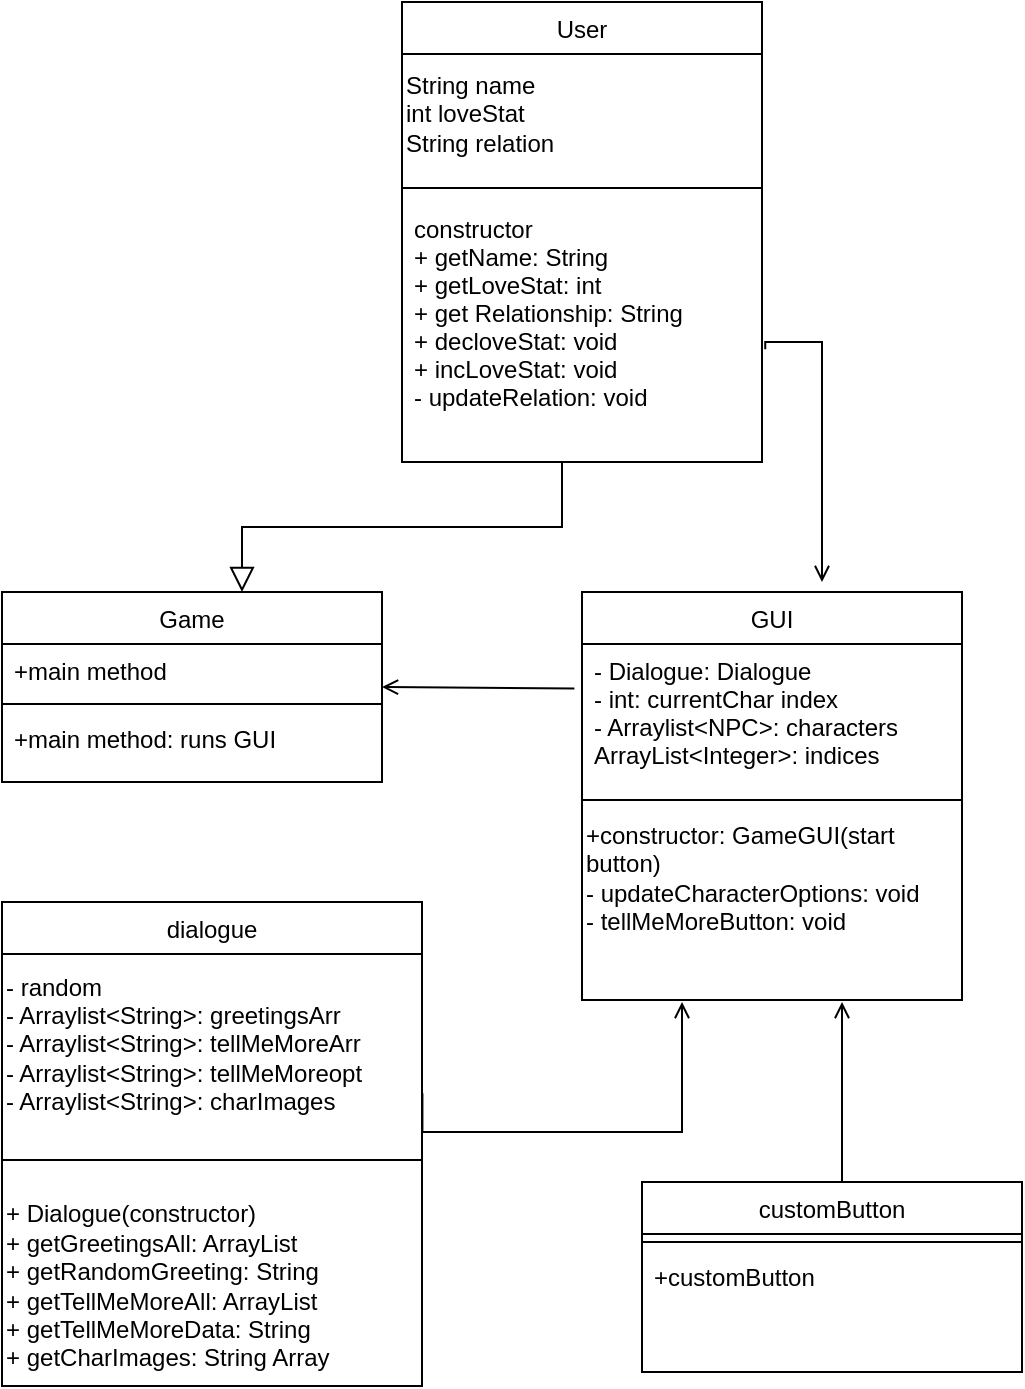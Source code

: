 <mxfile version="27.0.3">
  <diagram id="C5RBs43oDa-KdzZeNtuy" name="Page-1">
    <mxGraphModel grid="1" page="1" gridSize="10" guides="1" tooltips="1" connect="1" arrows="1" fold="1" pageScale="1" pageWidth="827" pageHeight="1169" math="0" shadow="0">
      <root>
        <mxCell id="WIyWlLk6GJQsqaUBKTNV-0" />
        <mxCell id="WIyWlLk6GJQsqaUBKTNV-1" parent="WIyWlLk6GJQsqaUBKTNV-0" />
        <mxCell id="zkfFHV4jXpPFQw0GAbJ--0" value="Game" style="swimlane;fontStyle=0;align=center;verticalAlign=top;childLayout=stackLayout;horizontal=1;startSize=26;horizontalStack=0;resizeParent=1;resizeLast=0;collapsible=1;marginBottom=0;rounded=0;shadow=0;strokeWidth=1;" vertex="1" parent="WIyWlLk6GJQsqaUBKTNV-1">
          <mxGeometry x="180" y="465" width="190" height="95" as="geometry">
            <mxRectangle x="230" y="140" width="160" height="26" as="alternateBounds" />
          </mxGeometry>
        </mxCell>
        <mxCell id="zkfFHV4jXpPFQw0GAbJ--1" value="+main method" style="text;align=left;verticalAlign=top;spacingLeft=4;spacingRight=4;overflow=hidden;rotatable=0;points=[[0,0.5],[1,0.5]];portConstraint=eastwest;" vertex="1" parent="zkfFHV4jXpPFQw0GAbJ--0">
          <mxGeometry y="26" width="190" height="26" as="geometry" />
        </mxCell>
        <mxCell id="zkfFHV4jXpPFQw0GAbJ--4" value="" style="line;html=1;strokeWidth=1;align=left;verticalAlign=middle;spacingTop=-1;spacingLeft=3;spacingRight=3;rotatable=0;labelPosition=right;points=[];portConstraint=eastwest;" vertex="1" parent="zkfFHV4jXpPFQw0GAbJ--0">
          <mxGeometry y="52" width="190" height="8" as="geometry" />
        </mxCell>
        <mxCell id="zkfFHV4jXpPFQw0GAbJ--5" value="+main method: runs GUI" style="text;align=left;verticalAlign=top;spacingLeft=4;spacingRight=4;overflow=hidden;rotatable=0;points=[[0,0.5],[1,0.5]];portConstraint=eastwest;" vertex="1" parent="zkfFHV4jXpPFQw0GAbJ--0">
          <mxGeometry y="60" width="190" height="26" as="geometry" />
        </mxCell>
        <mxCell id="zkfFHV4jXpPFQw0GAbJ--17" value="GUI" style="swimlane;fontStyle=0;align=center;verticalAlign=top;childLayout=stackLayout;horizontal=1;startSize=26;horizontalStack=0;resizeParent=1;resizeLast=0;collapsible=1;marginBottom=0;rounded=0;shadow=0;strokeWidth=1;" vertex="1" parent="WIyWlLk6GJQsqaUBKTNV-1">
          <mxGeometry x="470" y="465" width="190" height="204" as="geometry">
            <mxRectangle x="550" y="140" width="160" height="26" as="alternateBounds" />
          </mxGeometry>
        </mxCell>
        <mxCell id="zkfFHV4jXpPFQw0GAbJ--18" value="- Dialogue: Dialogue&#xa;- int: currentChar index&#xa;- Arraylist&lt;NPC&gt;: characters&#xa;ArrayList&lt;Integer&gt;: indices" style="text;align=left;verticalAlign=top;spacingLeft=4;spacingRight=4;overflow=hidden;rotatable=0;points=[[0,0.5],[1,0.5]];portConstraint=eastwest;" vertex="1" parent="zkfFHV4jXpPFQw0GAbJ--17">
          <mxGeometry y="26" width="190" height="74" as="geometry" />
        </mxCell>
        <mxCell id="zkfFHV4jXpPFQw0GAbJ--23" value="" style="line;html=1;strokeWidth=1;align=left;verticalAlign=middle;spacingTop=-1;spacingLeft=3;spacingRight=3;rotatable=0;labelPosition=right;points=[];portConstraint=eastwest;" vertex="1" parent="zkfFHV4jXpPFQw0GAbJ--17">
          <mxGeometry y="100" width="190" height="8" as="geometry" />
        </mxCell>
        <mxCell id="rBpEPiNif5tOkSQjj62N-2" value="+constructor: GameGUI(start&lt;div&gt;button)&lt;/div&gt;&lt;div&gt;- updateCharacterOptions: void&lt;/div&gt;&lt;div&gt;- tellMeMoreButton: void&lt;/div&gt;" style="text;html=1;align=left;verticalAlign=middle;resizable=0;points=[];autosize=1;strokeColor=none;fillColor=none;" vertex="1" parent="zkfFHV4jXpPFQw0GAbJ--17">
          <mxGeometry y="108" width="190" height="70" as="geometry" />
        </mxCell>
        <mxCell id="Lh1UgICjy2A4SniPim3c-18" value="dialogue" style="swimlane;fontStyle=0;align=center;verticalAlign=top;childLayout=stackLayout;horizontal=1;startSize=26;horizontalStack=0;resizeParent=1;resizeLast=0;collapsible=1;marginBottom=0;rounded=0;shadow=0;strokeWidth=1;" vertex="1" parent="WIyWlLk6GJQsqaUBKTNV-1">
          <mxGeometry x="180" y="620" width="210" height="242" as="geometry">
            <mxRectangle x="550" y="140" width="160" height="26" as="alternateBounds" />
          </mxGeometry>
        </mxCell>
        <mxCell id="rBpEPiNif5tOkSQjj62N-4" value="- random&lt;div&gt;- Arraylist&amp;lt;String&amp;gt;: greetingsArr&lt;/div&gt;&lt;div&gt;&lt;div&gt;- Arraylist&amp;lt;String&amp;gt;: tellMeMoreArr&lt;/div&gt;&lt;div&gt;&lt;div&gt;- Arraylist&amp;lt;String&amp;gt;: tellMeMoreopt&lt;/div&gt;&lt;div&gt;&lt;div&gt;- Arraylist&amp;lt;String&amp;gt;: charImages&lt;/div&gt;&lt;/div&gt;&lt;/div&gt;&lt;/div&gt;" style="text;html=1;align=left;verticalAlign=middle;resizable=0;points=[];autosize=1;strokeColor=none;fillColor=none;" vertex="1" parent="Lh1UgICjy2A4SniPim3c-18">
          <mxGeometry y="26" width="210" height="90" as="geometry" />
        </mxCell>
        <mxCell id="Lh1UgICjy2A4SniPim3c-20" value="" style="line;html=1;strokeWidth=1;align=left;verticalAlign=middle;spacingTop=-1;spacingLeft=3;spacingRight=3;rotatable=0;labelPosition=right;points=[];portConstraint=eastwest;" vertex="1" parent="Lh1UgICjy2A4SniPim3c-18">
          <mxGeometry y="116" width="210" height="26" as="geometry" />
        </mxCell>
        <mxCell id="rBpEPiNif5tOkSQjj62N-5" value="+ Dialogue(constructor)&lt;div&gt;+ getGreetingsAll: ArrayList&lt;/div&gt;&lt;div&gt;+ getRandomGreeting: String&lt;/div&gt;&lt;div&gt;+ getTellMeMoreAll: ArrayList&lt;/div&gt;&lt;div&gt;+ getTellMeMoreData: String&lt;/div&gt;&lt;div&gt;+ getCharImages: String Array&lt;/div&gt;" style="text;html=1;align=left;verticalAlign=middle;resizable=0;points=[];autosize=1;strokeColor=none;fillColor=none;" vertex="1" parent="Lh1UgICjy2A4SniPim3c-18">
          <mxGeometry y="142" width="210" height="100" as="geometry" />
        </mxCell>
        <mxCell id="Lh1UgICjy2A4SniPim3c-32" value="User" style="swimlane;fontStyle=0;align=center;verticalAlign=top;childLayout=stackLayout;horizontal=1;startSize=26;horizontalStack=0;resizeParent=1;resizeLast=0;collapsible=1;marginBottom=0;rounded=0;shadow=0;strokeWidth=1;" vertex="1" parent="WIyWlLk6GJQsqaUBKTNV-1">
          <mxGeometry x="380" y="170" width="180" height="230" as="geometry">
            <mxRectangle x="550" y="140" width="160" height="26" as="alternateBounds" />
          </mxGeometry>
        </mxCell>
        <mxCell id="rBpEPiNif5tOkSQjj62N-0" value="String name&lt;div&gt;int loveStat&lt;/div&gt;&lt;div&gt;String relation&lt;/div&gt;" style="text;html=1;align=left;verticalAlign=middle;resizable=0;points=[];autosize=1;strokeColor=none;fillColor=none;" vertex="1" parent="Lh1UgICjy2A4SniPim3c-32">
          <mxGeometry y="26" width="180" height="60" as="geometry" />
        </mxCell>
        <mxCell id="Lh1UgICjy2A4SniPim3c-34" value="" style="line;html=1;strokeWidth=1;align=left;verticalAlign=middle;spacingTop=-1;spacingLeft=3;spacingRight=3;rotatable=0;labelPosition=right;points=[];portConstraint=eastwest;" vertex="1" parent="Lh1UgICjy2A4SniPim3c-32">
          <mxGeometry y="86" width="180" height="14" as="geometry" />
        </mxCell>
        <mxCell id="Lh1UgICjy2A4SniPim3c-35" value="constructor&#xa;+ getName: String&#xa;+ getLoveStat: int&#xa;+ get Relationship: String&#xa;+ decloveStat: void&#xa;+ incLoveStat: void&#xa;- updateRelation: void" style="text;align=left;verticalAlign=top;spacingLeft=4;spacingRight=4;overflow=hidden;rotatable=0;points=[[0,0.5],[1,0.5]];portConstraint=eastwest;" vertex="1" parent="Lh1UgICjy2A4SniPim3c-32">
          <mxGeometry y="100" width="180" height="130" as="geometry" />
        </mxCell>
        <mxCell id="Lh1UgICjy2A4SniPim3c-36" value="" style="endArrow=open;shadow=0;strokeWidth=1;rounded=0;curved=0;endFill=1;edgeStyle=elbowEdgeStyle;elbow=vertical;exitX=1.009;exitY=0.566;exitDx=0;exitDy=0;exitPerimeter=0;" edge="1" parent="WIyWlLk6GJQsqaUBKTNV-1" source="Lh1UgICjy2A4SniPim3c-35">
          <mxGeometry x="0.5" y="41" relative="1" as="geometry">
            <mxPoint x="610" y="470" as="sourcePoint" />
            <mxPoint x="590" y="460" as="targetPoint" />
            <mxPoint x="-40" y="32" as="offset" />
            <Array as="points">
              <mxPoint x="580" y="340" />
            </Array>
          </mxGeometry>
        </mxCell>
        <mxCell id="Lh1UgICjy2A4SniPim3c-38" value="" style="endArrow=open;shadow=0;strokeWidth=1;rounded=0;curved=0;endFill=1;edgeStyle=elbowEdgeStyle;elbow=vertical;exitX=1.001;exitY=0.773;exitDx=0;exitDy=0;exitPerimeter=0;" edge="1" parent="WIyWlLk6GJQsqaUBKTNV-1" source="rBpEPiNif5tOkSQjj62N-4">
          <mxGeometry x="0.5" y="41" relative="1" as="geometry">
            <mxPoint x="410" y="709" as="sourcePoint" />
            <mxPoint x="520" y="670" as="targetPoint" />
            <mxPoint x="-40" y="32" as="offset" />
            <Array as="points">
              <mxPoint x="470" y="735" />
            </Array>
          </mxGeometry>
        </mxCell>
        <mxCell id="Lh1UgICjy2A4SniPim3c-40" value="" style="endArrow=block;endSize=10;endFill=0;shadow=0;strokeWidth=1;rounded=0;curved=0;edgeStyle=elbowEdgeStyle;elbow=vertical;" edge="1" parent="WIyWlLk6GJQsqaUBKTNV-1">
          <mxGeometry width="160" relative="1" as="geometry">
            <mxPoint x="460" y="400" as="sourcePoint" />
            <mxPoint x="300" y="465" as="targetPoint" />
          </mxGeometry>
        </mxCell>
        <mxCell id="zkfFHV4jXpPFQw0GAbJ--26" value="" style="endArrow=open;shadow=0;strokeWidth=1;rounded=0;curved=0;endFill=1;edgeStyle=elbowEdgeStyle;elbow=vertical;entryX=0.541;entryY=-0.036;entryDx=0;entryDy=0;entryPerimeter=0;exitX=-0.02;exitY=0.301;exitDx=0;exitDy=0;exitPerimeter=0;" edge="1" parent="WIyWlLk6GJQsqaUBKTNV-1" source="zkfFHV4jXpPFQw0GAbJ--18">
          <mxGeometry x="0.5" y="41" relative="1" as="geometry">
            <mxPoint x="410" y="512.431" as="sourcePoint" />
            <mxPoint x="370.0" y="512.212" as="targetPoint" />
            <mxPoint x="-40" y="32" as="offset" />
          </mxGeometry>
        </mxCell>
        <mxCell id="-_mbjGenDyZPnQBL9g9M-0" value="customButton" style="swimlane;fontStyle=0;align=center;verticalAlign=top;childLayout=stackLayout;horizontal=1;startSize=26;horizontalStack=0;resizeParent=1;resizeLast=0;collapsible=1;marginBottom=0;rounded=0;shadow=0;strokeWidth=1;" vertex="1" parent="WIyWlLk6GJQsqaUBKTNV-1">
          <mxGeometry x="500" y="760" width="190" height="95" as="geometry">
            <mxRectangle x="230" y="140" width="160" height="26" as="alternateBounds" />
          </mxGeometry>
        </mxCell>
        <mxCell id="-_mbjGenDyZPnQBL9g9M-2" value="" style="line;html=1;strokeWidth=1;align=left;verticalAlign=middle;spacingTop=-1;spacingLeft=3;spacingRight=3;rotatable=0;labelPosition=right;points=[];portConstraint=eastwest;" vertex="1" parent="-_mbjGenDyZPnQBL9g9M-0">
          <mxGeometry y="26" width="190" height="8" as="geometry" />
        </mxCell>
        <mxCell id="-_mbjGenDyZPnQBL9g9M-3" value="+customButton" style="text;align=left;verticalAlign=top;spacingLeft=4;spacingRight=4;overflow=hidden;rotatable=0;points=[[0,0.5],[1,0.5]];portConstraint=eastwest;" vertex="1" parent="-_mbjGenDyZPnQBL9g9M-0">
          <mxGeometry y="34" width="190" height="26" as="geometry" />
        </mxCell>
        <mxCell id="-_mbjGenDyZPnQBL9g9M-5" value="" style="endArrow=open;shadow=0;strokeWidth=1;rounded=0;curved=0;endFill=1;edgeStyle=elbowEdgeStyle;elbow=vertical;entryX=0.541;entryY=-0.036;entryDx=0;entryDy=0;entryPerimeter=0;" edge="1" parent="WIyWlLk6GJQsqaUBKTNV-1">
          <mxGeometry x="0.5" y="41" relative="1" as="geometry">
            <mxPoint x="600" y="760" as="sourcePoint" />
            <mxPoint x="600.0" y="670.002" as="targetPoint" />
            <mxPoint x="-40" y="32" as="offset" />
          </mxGeometry>
        </mxCell>
      </root>
    </mxGraphModel>
  </diagram>
</mxfile>
